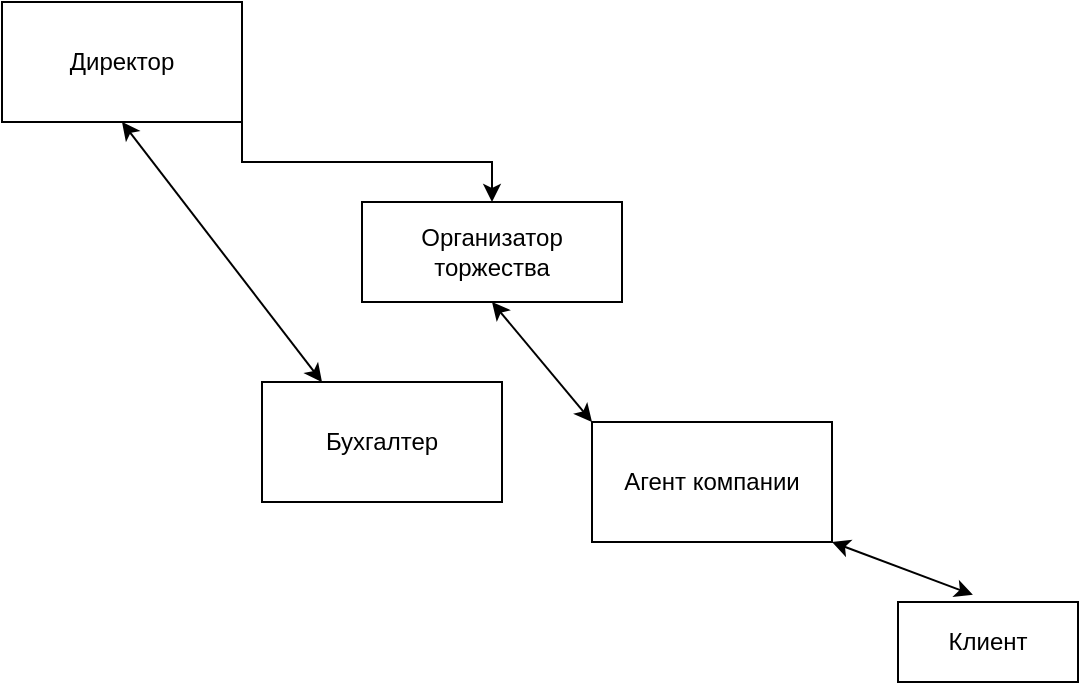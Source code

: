 <mxfile version="21.7.2" type="github">
  <diagram name="Страница — 1" id="i_0f-ELRC_t8fX2p_M9A">
    <mxGraphModel dx="1122" dy="499" grid="1" gridSize="10" guides="1" tooltips="1" connect="1" arrows="1" fold="1" page="1" pageScale="1" pageWidth="827" pageHeight="1169" math="0" shadow="0">
      <root>
        <mxCell id="0" />
        <mxCell id="1" parent="0" />
        <mxCell id="gJ-KW56y5MVPL-2DnHqB-13" style="edgeStyle=orthogonalEdgeStyle;rounded=0;orthogonalLoop=1;jettySize=auto;html=1;exitX=1;exitY=1;exitDx=0;exitDy=0;entryX=0.5;entryY=0;entryDx=0;entryDy=0;" edge="1" parent="1" source="gJ-KW56y5MVPL-2DnHqB-1" target="gJ-KW56y5MVPL-2DnHqB-5">
          <mxGeometry relative="1" as="geometry" />
        </mxCell>
        <mxCell id="gJ-KW56y5MVPL-2DnHqB-1" value="Директор" style="rounded=0;whiteSpace=wrap;html=1;" vertex="1" parent="1">
          <mxGeometry x="450" y="80" width="120" height="60" as="geometry" />
        </mxCell>
        <mxCell id="gJ-KW56y5MVPL-2DnHqB-2" value="Агент компании" style="rounded=0;whiteSpace=wrap;html=1;" vertex="1" parent="1">
          <mxGeometry x="745" y="290" width="120" height="60" as="geometry" />
        </mxCell>
        <mxCell id="gJ-KW56y5MVPL-2DnHqB-3" value="Клиент" style="rounded=0;whiteSpace=wrap;html=1;" vertex="1" parent="1">
          <mxGeometry x="898" y="380" width="90" height="40" as="geometry" />
        </mxCell>
        <mxCell id="gJ-KW56y5MVPL-2DnHqB-4" value="" style="endArrow=classic;startArrow=classic;html=1;rounded=0;exitX=1;exitY=1;exitDx=0;exitDy=0;entryX=0.416;entryY=-0.09;entryDx=0;entryDy=0;entryPerimeter=0;" edge="1" parent="1" source="gJ-KW56y5MVPL-2DnHqB-2" target="gJ-KW56y5MVPL-2DnHqB-3">
          <mxGeometry width="50" height="50" relative="1" as="geometry">
            <mxPoint x="675" y="350" as="sourcePoint" />
            <mxPoint x="725" y="300" as="targetPoint" />
          </mxGeometry>
        </mxCell>
        <mxCell id="gJ-KW56y5MVPL-2DnHqB-5" value="Организатор торжества" style="rounded=0;whiteSpace=wrap;html=1;" vertex="1" parent="1">
          <mxGeometry x="630" y="180" width="130" height="50" as="geometry" />
        </mxCell>
        <mxCell id="gJ-KW56y5MVPL-2DnHqB-8" value="" style="endArrow=classic;startArrow=classic;html=1;rounded=0;exitX=0;exitY=0;exitDx=0;exitDy=0;entryX=0.5;entryY=1;entryDx=0;entryDy=0;" edge="1" parent="1" source="gJ-KW56y5MVPL-2DnHqB-2" target="gJ-KW56y5MVPL-2DnHqB-5">
          <mxGeometry width="50" height="50" relative="1" as="geometry">
            <mxPoint x="675" y="350" as="sourcePoint" />
            <mxPoint x="670" y="240" as="targetPoint" />
          </mxGeometry>
        </mxCell>
        <mxCell id="gJ-KW56y5MVPL-2DnHqB-14" value="Бухгалтер" style="rounded=0;whiteSpace=wrap;html=1;" vertex="1" parent="1">
          <mxGeometry x="580" y="270" width="120" height="60" as="geometry" />
        </mxCell>
        <mxCell id="gJ-KW56y5MVPL-2DnHqB-17" value="" style="endArrow=classic;startArrow=classic;html=1;rounded=0;entryX=0.5;entryY=1;entryDx=0;entryDy=0;exitX=0.25;exitY=0;exitDx=0;exitDy=0;" edge="1" parent="1" source="gJ-KW56y5MVPL-2DnHqB-14" target="gJ-KW56y5MVPL-2DnHqB-1">
          <mxGeometry width="50" height="50" relative="1" as="geometry">
            <mxPoint x="550" y="250" as="sourcePoint" />
            <mxPoint x="520" y="250" as="targetPoint" />
          </mxGeometry>
        </mxCell>
      </root>
    </mxGraphModel>
  </diagram>
</mxfile>
